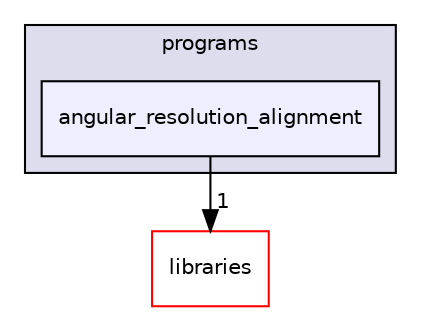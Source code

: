 digraph "xmipp/applications/programs/angular_resolution_alignment" {
  compound=true
  node [ fontsize="10", fontname="Helvetica"];
  edge [ labelfontsize="10", labelfontname="Helvetica"];
  subgraph clusterdir_592b16dc4070b933e5655da2b0d20bbb {
    graph [ bgcolor="#ddddee", pencolor="black", label="programs" fontname="Helvetica", fontsize="10", URL="dir_592b16dc4070b933e5655da2b0d20bbb.html"]
  dir_f3def886a61785083534ab3b23fbd378 [shape=box, label="angular_resolution_alignment", style="filled", fillcolor="#eeeeff", pencolor="black", URL="dir_f3def886a61785083534ab3b23fbd378.html"];
  }
  dir_29dba3f3840f20df3b04d1972e99046b [shape=box label="libraries" fillcolor="white" style="filled" color="red" URL="dir_29dba3f3840f20df3b04d1972e99046b.html"];
  dir_f3def886a61785083534ab3b23fbd378->dir_29dba3f3840f20df3b04d1972e99046b [headlabel="1", labeldistance=1.5 headhref="dir_000059_000042.html"];
}
